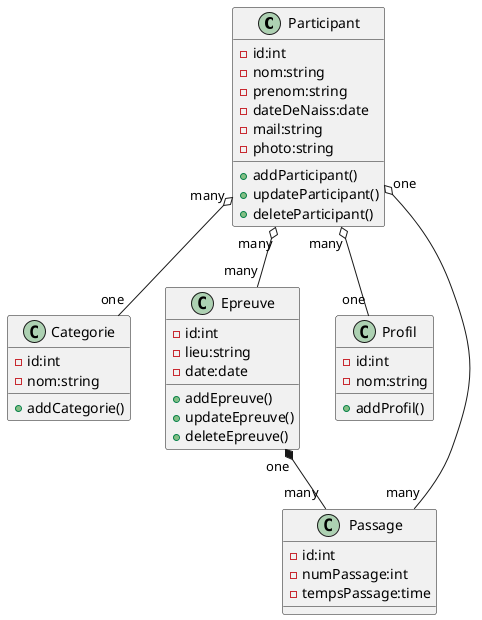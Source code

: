 @startuml

class Participant{
    -id:int
    -nom:string
    -prenom:string
    -dateDeNaiss:date
    -mail:string
    -photo:string
    +addParticipant()
    +updateParticipant()
    +deleteParticipant()

}
class Categorie {
    -id:int
    -nom:string
    +addCategorie()
}

class Epreuve {
    -id:int
    -lieu:string
    -date:date
    +addEpreuve()
    +updateEpreuve()
    +deleteEpreuve()
}

class Profil {
    -id:int
    -nom:string
    +addProfil()
}

class Passage {
    -id:int
    -numPassage:int
    -tempsPassage:time
}

'les relations entre les entités

Participant "many" o-- "many" Epreuve
Participant "many" o-- "one" Profil
Participant "many" o-- "one" Categorie
Participant "one" o-- "many" Passage
Epreuve "one" *-- "many" Passage

@enduml